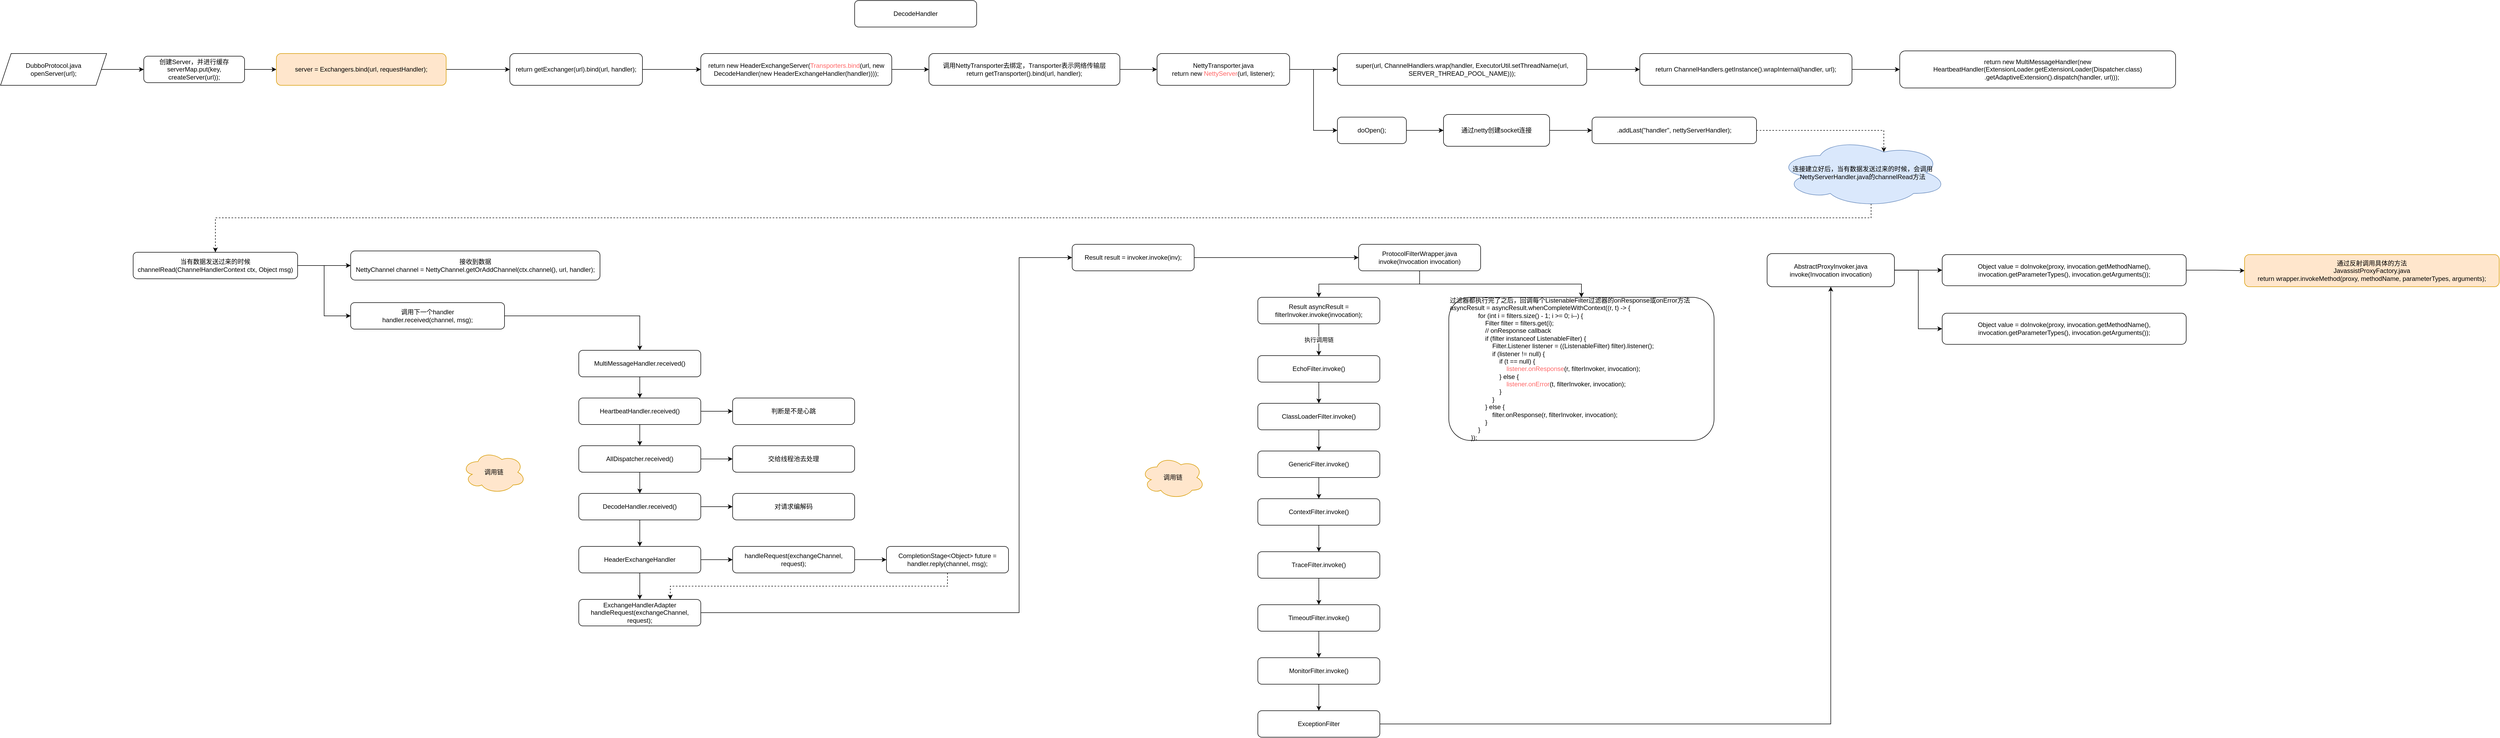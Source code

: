 <mxfile version="16.2.7" type="github">
  <diagram id="N_SzV05Sl-xpzJkPLOpi" name="第 1 页">
    <mxGraphModel dx="1422" dy="839" grid="1" gridSize="10" guides="1" tooltips="1" connect="1" arrows="1" fold="1" page="1" pageScale="1" pageWidth="827" pageHeight="1169" math="0" shadow="0">
      <root>
        <mxCell id="0" />
        <mxCell id="1" parent="0" />
        <mxCell id="OXep2yuAuGdIZl1_ptaH-7" style="edgeStyle=orthogonalEdgeStyle;rounded=0;orthogonalLoop=1;jettySize=auto;html=1;exitX=1;exitY=0.5;exitDx=0;exitDy=0;" edge="1" parent="1" source="OXep2yuAuGdIZl1_ptaH-4" target="OXep2yuAuGdIZl1_ptaH-6">
          <mxGeometry relative="1" as="geometry" />
        </mxCell>
        <mxCell id="OXep2yuAuGdIZl1_ptaH-4" value="DubboProtocol.java&lt;br&gt;openServer(url);" style="shape=parallelogram;perimeter=parallelogramPerimeter;whiteSpace=wrap;html=1;fixedSize=1;" vertex="1" parent="1">
          <mxGeometry x="200" y="210" width="200" height="60" as="geometry" />
        </mxCell>
        <mxCell id="OXep2yuAuGdIZl1_ptaH-9" style="edgeStyle=orthogonalEdgeStyle;rounded=0;orthogonalLoop=1;jettySize=auto;html=1;exitX=1;exitY=0.5;exitDx=0;exitDy=0;" edge="1" parent="1" source="OXep2yuAuGdIZl1_ptaH-6" target="OXep2yuAuGdIZl1_ptaH-8">
          <mxGeometry relative="1" as="geometry" />
        </mxCell>
        <mxCell id="OXep2yuAuGdIZl1_ptaH-6" value="创建Server，并进行缓存&lt;br&gt;serverMap.put(key, createServer(url));" style="rounded=1;whiteSpace=wrap;html=1;" vertex="1" parent="1">
          <mxGeometry x="470" y="215" width="190" height="50" as="geometry" />
        </mxCell>
        <mxCell id="OXep2yuAuGdIZl1_ptaH-12" style="edgeStyle=orthogonalEdgeStyle;rounded=0;orthogonalLoop=1;jettySize=auto;html=1;exitX=1;exitY=0.5;exitDx=0;exitDy=0;" edge="1" parent="1" source="OXep2yuAuGdIZl1_ptaH-8" target="OXep2yuAuGdIZl1_ptaH-11">
          <mxGeometry relative="1" as="geometry" />
        </mxCell>
        <mxCell id="OXep2yuAuGdIZl1_ptaH-8" value="server = Exchangers.bind(url, requestHandler);" style="rounded=1;whiteSpace=wrap;html=1;fillColor=#ffe6cc;strokeColor=#d79b00;" vertex="1" parent="1">
          <mxGeometry x="720" y="210" width="320" height="60" as="geometry" />
        </mxCell>
        <mxCell id="OXep2yuAuGdIZl1_ptaH-14" style="edgeStyle=orthogonalEdgeStyle;rounded=0;orthogonalLoop=1;jettySize=auto;html=1;exitX=1;exitY=0.5;exitDx=0;exitDy=0;" edge="1" parent="1" source="OXep2yuAuGdIZl1_ptaH-11" target="OXep2yuAuGdIZl1_ptaH-13">
          <mxGeometry relative="1" as="geometry" />
        </mxCell>
        <mxCell id="OXep2yuAuGdIZl1_ptaH-11" value="return getExchanger(url).bind(url, handler);" style="rounded=1;whiteSpace=wrap;html=1;" vertex="1" parent="1">
          <mxGeometry x="1160" y="210" width="250" height="60" as="geometry" />
        </mxCell>
        <mxCell id="OXep2yuAuGdIZl1_ptaH-24" style="edgeStyle=orthogonalEdgeStyle;rounded=0;orthogonalLoop=1;jettySize=auto;html=1;exitX=1;exitY=0.5;exitDx=0;exitDy=0;" edge="1" parent="1" source="OXep2yuAuGdIZl1_ptaH-13" target="OXep2yuAuGdIZl1_ptaH-23">
          <mxGeometry relative="1" as="geometry" />
        </mxCell>
        <mxCell id="OXep2yuAuGdIZl1_ptaH-13" value="return new HeaderExchangeServer(&lt;font color=&quot;#ff6666&quot;&gt;Transporters.bind&lt;/font&gt;(url, new DecodeHandler(new HeaderExchangeHandler(handler))));" style="rounded=1;whiteSpace=wrap;html=1;" vertex="1" parent="1">
          <mxGeometry x="1520" y="210" width="360" height="60" as="geometry" />
        </mxCell>
        <mxCell id="OXep2yuAuGdIZl1_ptaH-52" style="edgeStyle=orthogonalEdgeStyle;rounded=0;orthogonalLoop=1;jettySize=auto;html=1;exitX=0.5;exitY=1;exitDx=0;exitDy=0;entryX=0.5;entryY=0;entryDx=0;entryDy=0;" edge="1" parent="1" source="OXep2yuAuGdIZl1_ptaH-17" target="OXep2yuAuGdIZl1_ptaH-21">
          <mxGeometry relative="1" as="geometry" />
        </mxCell>
        <mxCell id="OXep2yuAuGdIZl1_ptaH-80" style="edgeStyle=orthogonalEdgeStyle;rounded=0;orthogonalLoop=1;jettySize=auto;html=1;exitX=1;exitY=0.5;exitDx=0;exitDy=0;fontColor=#000000;" edge="1" parent="1" source="OXep2yuAuGdIZl1_ptaH-17" target="OXep2yuAuGdIZl1_ptaH-79">
          <mxGeometry relative="1" as="geometry" />
        </mxCell>
        <mxCell id="OXep2yuAuGdIZl1_ptaH-17" value="DecodeHandler.received()" style="rounded=1;whiteSpace=wrap;html=1;" vertex="1" parent="1">
          <mxGeometry x="1290" y="1040" width="230" height="50" as="geometry" />
        </mxCell>
        <mxCell id="OXep2yuAuGdIZl1_ptaH-19" value="DecodeHandler" style="rounded=1;whiteSpace=wrap;html=1;" vertex="1" parent="1">
          <mxGeometry x="1810" y="110" width="230" height="50" as="geometry" />
        </mxCell>
        <mxCell id="OXep2yuAuGdIZl1_ptaH-72" style="edgeStyle=orthogonalEdgeStyle;rounded=0;orthogonalLoop=1;jettySize=auto;html=1;exitX=0.5;exitY=1;exitDx=0;exitDy=0;fontColor=#000000;" edge="1" parent="1" source="OXep2yuAuGdIZl1_ptaH-21" target="OXep2yuAuGdIZl1_ptaH-54">
          <mxGeometry relative="1" as="geometry" />
        </mxCell>
        <mxCell id="OXep2yuAuGdIZl1_ptaH-75" style="edgeStyle=orthogonalEdgeStyle;rounded=0;orthogonalLoop=1;jettySize=auto;html=1;exitX=1;exitY=0.5;exitDx=0;exitDy=0;fontColor=#000000;" edge="1" parent="1" source="OXep2yuAuGdIZl1_ptaH-21" target="OXep2yuAuGdIZl1_ptaH-73">
          <mxGeometry relative="1" as="geometry" />
        </mxCell>
        <mxCell id="OXep2yuAuGdIZl1_ptaH-21" value="HeaderExchangeHandler" style="rounded=1;whiteSpace=wrap;html=1;" vertex="1" parent="1">
          <mxGeometry x="1290" y="1140" width="230" height="50" as="geometry" />
        </mxCell>
        <mxCell id="OXep2yuAuGdIZl1_ptaH-26" style="edgeStyle=orthogonalEdgeStyle;rounded=0;orthogonalLoop=1;jettySize=auto;html=1;exitX=1;exitY=0.5;exitDx=0;exitDy=0;" edge="1" parent="1" source="OXep2yuAuGdIZl1_ptaH-23" target="OXep2yuAuGdIZl1_ptaH-25">
          <mxGeometry relative="1" as="geometry" />
        </mxCell>
        <mxCell id="OXep2yuAuGdIZl1_ptaH-23" value="调用NettyTransporter去绑定，Transporter表示网络传输层&lt;br&gt;return getTransporter().bind(url, handler);" style="rounded=1;whiteSpace=wrap;html=1;" vertex="1" parent="1">
          <mxGeometry x="1950" y="210" width="360" height="60" as="geometry" />
        </mxCell>
        <mxCell id="OXep2yuAuGdIZl1_ptaH-28" style="edgeStyle=orthogonalEdgeStyle;rounded=0;orthogonalLoop=1;jettySize=auto;html=1;exitX=1;exitY=0.5;exitDx=0;exitDy=0;" edge="1" parent="1" source="OXep2yuAuGdIZl1_ptaH-25" target="OXep2yuAuGdIZl1_ptaH-27">
          <mxGeometry relative="1" as="geometry" />
        </mxCell>
        <mxCell id="OXep2yuAuGdIZl1_ptaH-58" style="edgeStyle=orthogonalEdgeStyle;rounded=0;orthogonalLoop=1;jettySize=auto;html=1;exitX=1;exitY=0.5;exitDx=0;exitDy=0;entryX=0;entryY=0.5;entryDx=0;entryDy=0;fontColor=#FF6666;" edge="1" parent="1" source="OXep2yuAuGdIZl1_ptaH-25" target="OXep2yuAuGdIZl1_ptaH-57">
          <mxGeometry relative="1" as="geometry" />
        </mxCell>
        <mxCell id="OXep2yuAuGdIZl1_ptaH-25" value="NettyTransporter.java&lt;br&gt;return new &lt;font color=&quot;#ff6666&quot;&gt;NettyServer&lt;/font&gt;(url, listener);" style="rounded=1;whiteSpace=wrap;html=1;" vertex="1" parent="1">
          <mxGeometry x="2380" y="210" width="250" height="60" as="geometry" />
        </mxCell>
        <mxCell id="OXep2yuAuGdIZl1_ptaH-30" style="edgeStyle=orthogonalEdgeStyle;rounded=0;orthogonalLoop=1;jettySize=auto;html=1;exitX=1;exitY=0.5;exitDx=0;exitDy=0;" edge="1" parent="1" source="OXep2yuAuGdIZl1_ptaH-27" target="OXep2yuAuGdIZl1_ptaH-29">
          <mxGeometry relative="1" as="geometry" />
        </mxCell>
        <mxCell id="OXep2yuAuGdIZl1_ptaH-27" value="super(url, ChannelHandlers.wrap(handler, ExecutorUtil.setThreadName(url, SERVER_THREAD_POOL_NAME)));" style="rounded=1;whiteSpace=wrap;html=1;" vertex="1" parent="1">
          <mxGeometry x="2720" y="210" width="470" height="60" as="geometry" />
        </mxCell>
        <mxCell id="OXep2yuAuGdIZl1_ptaH-32" style="edgeStyle=orthogonalEdgeStyle;rounded=0;orthogonalLoop=1;jettySize=auto;html=1;exitX=1;exitY=0.5;exitDx=0;exitDy=0;" edge="1" parent="1" source="OXep2yuAuGdIZl1_ptaH-29" target="OXep2yuAuGdIZl1_ptaH-31">
          <mxGeometry relative="1" as="geometry" />
        </mxCell>
        <mxCell id="OXep2yuAuGdIZl1_ptaH-29" value="return ChannelHandlers.getInstance().wrapInternal(handler, url);" style="rounded=1;whiteSpace=wrap;html=1;" vertex="1" parent="1">
          <mxGeometry x="3290" y="210" width="400" height="60" as="geometry" />
        </mxCell>
        <mxCell id="OXep2yuAuGdIZl1_ptaH-31" value="&lt;div&gt;return new MultiMessageHandler(new HeartbeatHandler(ExtensionLoader.getExtensionLoader(Dispatcher.class)&lt;/div&gt;&lt;div&gt;&amp;nbsp; &amp;nbsp; &amp;nbsp; &amp;nbsp; &amp;nbsp; &amp;nbsp; &amp;nbsp; &amp;nbsp; .getAdaptiveExtension().dispatch(handler, url)));&lt;/div&gt;" style="rounded=1;whiteSpace=wrap;html=1;" vertex="1" parent="1">
          <mxGeometry x="3780" y="205" width="520" height="70" as="geometry" />
        </mxCell>
        <mxCell id="OXep2yuAuGdIZl1_ptaH-48" style="edgeStyle=orthogonalEdgeStyle;rounded=0;orthogonalLoop=1;jettySize=auto;html=1;exitX=0.5;exitY=1;exitDx=0;exitDy=0;" edge="1" parent="1" source="OXep2yuAuGdIZl1_ptaH-33" target="OXep2yuAuGdIZl1_ptaH-35">
          <mxGeometry relative="1" as="geometry" />
        </mxCell>
        <mxCell id="OXep2yuAuGdIZl1_ptaH-33" value="MultiMessageHandler.received()" style="rounded=1;whiteSpace=wrap;html=1;" vertex="1" parent="1">
          <mxGeometry x="1290" y="770" width="230" height="50" as="geometry" />
        </mxCell>
        <mxCell id="OXep2yuAuGdIZl1_ptaH-49" style="edgeStyle=orthogonalEdgeStyle;rounded=0;orthogonalLoop=1;jettySize=auto;html=1;exitX=0.5;exitY=1;exitDx=0;exitDy=0;" edge="1" parent="1" source="OXep2yuAuGdIZl1_ptaH-35" target="OXep2yuAuGdIZl1_ptaH-42">
          <mxGeometry relative="1" as="geometry" />
        </mxCell>
        <mxCell id="OXep2yuAuGdIZl1_ptaH-84" style="edgeStyle=orthogonalEdgeStyle;rounded=0;orthogonalLoop=1;jettySize=auto;html=1;exitX=1;exitY=0.5;exitDx=0;exitDy=0;fontColor=#000000;" edge="1" parent="1" source="OXep2yuAuGdIZl1_ptaH-35" target="OXep2yuAuGdIZl1_ptaH-83">
          <mxGeometry relative="1" as="geometry" />
        </mxCell>
        <mxCell id="OXep2yuAuGdIZl1_ptaH-35" value="HeartbeatHandler.received()" style="rounded=1;whiteSpace=wrap;html=1;" vertex="1" parent="1">
          <mxGeometry x="1290" y="860" width="230" height="50" as="geometry" />
        </mxCell>
        <mxCell id="OXep2yuAuGdIZl1_ptaH-50" style="edgeStyle=orthogonalEdgeStyle;rounded=0;orthogonalLoop=1;jettySize=auto;html=1;exitX=0.5;exitY=1;exitDx=0;exitDy=0;" edge="1" parent="1" source="OXep2yuAuGdIZl1_ptaH-42" target="OXep2yuAuGdIZl1_ptaH-17">
          <mxGeometry relative="1" as="geometry" />
        </mxCell>
        <mxCell id="OXep2yuAuGdIZl1_ptaH-82" style="edgeStyle=orthogonalEdgeStyle;rounded=0;orthogonalLoop=1;jettySize=auto;html=1;exitX=1;exitY=0.5;exitDx=0;exitDy=0;fontColor=#000000;" edge="1" parent="1" source="OXep2yuAuGdIZl1_ptaH-42" target="OXep2yuAuGdIZl1_ptaH-81">
          <mxGeometry relative="1" as="geometry" />
        </mxCell>
        <mxCell id="OXep2yuAuGdIZl1_ptaH-42" value="AllDispatcher.received()" style="rounded=1;whiteSpace=wrap;html=1;" vertex="1" parent="1">
          <mxGeometry x="1290" y="950" width="230" height="50" as="geometry" />
        </mxCell>
        <mxCell id="OXep2yuAuGdIZl1_ptaH-86" style="edgeStyle=orthogonalEdgeStyle;rounded=0;orthogonalLoop=1;jettySize=auto;html=1;exitX=1;exitY=0.5;exitDx=0;exitDy=0;fontColor=#000000;entryX=0;entryY=0.5;entryDx=0;entryDy=0;" edge="1" parent="1" source="OXep2yuAuGdIZl1_ptaH-54" target="OXep2yuAuGdIZl1_ptaH-85">
          <mxGeometry relative="1" as="geometry">
            <Array as="points">
              <mxPoint x="2120" y="1265" />
              <mxPoint x="2120" y="595" />
            </Array>
          </mxGeometry>
        </mxCell>
        <mxCell id="OXep2yuAuGdIZl1_ptaH-54" value="ExchangeHandlerAdapter&lt;br&gt;handleRequest(exchangeChannel, request);" style="rounded=1;whiteSpace=wrap;html=1;" vertex="1" parent="1">
          <mxGeometry x="1290" y="1240" width="230" height="50" as="geometry" />
        </mxCell>
        <mxCell id="OXep2yuAuGdIZl1_ptaH-56" value="调用链" style="ellipse;shape=cloud;whiteSpace=wrap;html=1;fillColor=#ffe6cc;strokeColor=#d79b00;" vertex="1" parent="1">
          <mxGeometry x="1070" y="960" width="120" height="80" as="geometry" />
        </mxCell>
        <mxCell id="OXep2yuAuGdIZl1_ptaH-60" style="edgeStyle=orthogonalEdgeStyle;rounded=0;orthogonalLoop=1;jettySize=auto;html=1;exitX=1;exitY=0.5;exitDx=0;exitDy=0;fontColor=#FF6666;" edge="1" parent="1" source="OXep2yuAuGdIZl1_ptaH-57" target="OXep2yuAuGdIZl1_ptaH-59">
          <mxGeometry relative="1" as="geometry" />
        </mxCell>
        <mxCell id="OXep2yuAuGdIZl1_ptaH-57" value="doOpen();" style="rounded=1;whiteSpace=wrap;html=1;" vertex="1" parent="1">
          <mxGeometry x="2720" y="330" width="130" height="50" as="geometry" />
        </mxCell>
        <mxCell id="OXep2yuAuGdIZl1_ptaH-62" style="edgeStyle=orthogonalEdgeStyle;rounded=0;orthogonalLoop=1;jettySize=auto;html=1;exitX=1;exitY=0.5;exitDx=0;exitDy=0;fontColor=#FF6666;" edge="1" parent="1" source="OXep2yuAuGdIZl1_ptaH-59" target="OXep2yuAuGdIZl1_ptaH-61">
          <mxGeometry relative="1" as="geometry" />
        </mxCell>
        <mxCell id="OXep2yuAuGdIZl1_ptaH-59" value="通过netty创建socket连接" style="rounded=1;whiteSpace=wrap;html=1;" vertex="1" parent="1">
          <mxGeometry x="2920" y="325" width="200" height="60" as="geometry" />
        </mxCell>
        <mxCell id="OXep2yuAuGdIZl1_ptaH-64" style="edgeStyle=orthogonalEdgeStyle;rounded=0;orthogonalLoop=1;jettySize=auto;html=1;exitX=1;exitY=0.5;exitDx=0;exitDy=0;fontColor=#FF6666;dashed=1;entryX=0.625;entryY=0.2;entryDx=0;entryDy=0;entryPerimeter=0;" edge="1" parent="1" source="OXep2yuAuGdIZl1_ptaH-61" target="OXep2yuAuGdIZl1_ptaH-65">
          <mxGeometry relative="1" as="geometry">
            <mxPoint x="3570" y="340" as="targetPoint" />
            <Array as="points">
              <mxPoint x="3750" y="355" />
            </Array>
          </mxGeometry>
        </mxCell>
        <mxCell id="OXep2yuAuGdIZl1_ptaH-61" value=".addLast(&quot;handler&quot;, nettyServerHandler);" style="rounded=1;whiteSpace=wrap;html=1;" vertex="1" parent="1">
          <mxGeometry x="3200" y="330" width="310" height="50" as="geometry" />
        </mxCell>
        <mxCell id="OXep2yuAuGdIZl1_ptaH-68" style="edgeStyle=orthogonalEdgeStyle;rounded=0;orthogonalLoop=1;jettySize=auto;html=1;exitX=1;exitY=0.5;exitDx=0;exitDy=0;fontColor=#000000;" edge="1" parent="1" source="OXep2yuAuGdIZl1_ptaH-63" target="OXep2yuAuGdIZl1_ptaH-67">
          <mxGeometry relative="1" as="geometry" />
        </mxCell>
        <mxCell id="OXep2yuAuGdIZl1_ptaH-70" style="edgeStyle=orthogonalEdgeStyle;rounded=0;orthogonalLoop=1;jettySize=auto;html=1;exitX=1;exitY=0.5;exitDx=0;exitDy=0;entryX=0;entryY=0.5;entryDx=0;entryDy=0;fontColor=#000000;" edge="1" parent="1" source="OXep2yuAuGdIZl1_ptaH-63" target="OXep2yuAuGdIZl1_ptaH-69">
          <mxGeometry relative="1" as="geometry" />
        </mxCell>
        <mxCell id="OXep2yuAuGdIZl1_ptaH-63" value="当有数据发送过来的时候&lt;br&gt;channelRead(ChannelHandlerContext ctx, Object msg)" style="rounded=1;whiteSpace=wrap;html=1;" vertex="1" parent="1">
          <mxGeometry x="450" y="585" width="310" height="50" as="geometry" />
        </mxCell>
        <mxCell id="OXep2yuAuGdIZl1_ptaH-66" style="edgeStyle=orthogonalEdgeStyle;rounded=0;orthogonalLoop=1;jettySize=auto;html=1;exitX=0.55;exitY=0.95;exitDx=0;exitDy=0;exitPerimeter=0;entryX=0.5;entryY=0;entryDx=0;entryDy=0;dashed=1;fontColor=#000000;" edge="1" parent="1" source="OXep2yuAuGdIZl1_ptaH-65" target="OXep2yuAuGdIZl1_ptaH-63">
          <mxGeometry relative="1" as="geometry">
            <Array as="points">
              <mxPoint x="3726" y="520" />
              <mxPoint x="605" y="520" />
            </Array>
          </mxGeometry>
        </mxCell>
        <mxCell id="OXep2yuAuGdIZl1_ptaH-65" value="连接建立好后，当有数据发送过来的时候，会调用NettyServerHandler.java的channelRead方法" style="ellipse;shape=cloud;whiteSpace=wrap;html=1;fillColor=#dae8fc;strokeColor=#6c8ebf;" vertex="1" parent="1">
          <mxGeometry x="3550" y="370" width="320" height="130" as="geometry" />
        </mxCell>
        <mxCell id="OXep2yuAuGdIZl1_ptaH-67" value="接收到数据&lt;br&gt;NettyChannel channel = NettyChannel.getOrAddChannel(ctx.channel(), url, handler);" style="rounded=1;whiteSpace=wrap;html=1;" vertex="1" parent="1">
          <mxGeometry x="860" y="582.5" width="470" height="55" as="geometry" />
        </mxCell>
        <mxCell id="OXep2yuAuGdIZl1_ptaH-71" style="edgeStyle=orthogonalEdgeStyle;rounded=0;orthogonalLoop=1;jettySize=auto;html=1;exitX=1;exitY=0.5;exitDx=0;exitDy=0;fontColor=#000000;" edge="1" parent="1" source="OXep2yuAuGdIZl1_ptaH-69" target="OXep2yuAuGdIZl1_ptaH-33">
          <mxGeometry relative="1" as="geometry" />
        </mxCell>
        <mxCell id="OXep2yuAuGdIZl1_ptaH-69" value="调用下一个handler&lt;br&gt;handler.received(channel, msg);" style="rounded=1;whiteSpace=wrap;html=1;" vertex="1" parent="1">
          <mxGeometry x="860" y="680" width="290" height="50" as="geometry" />
        </mxCell>
        <mxCell id="OXep2yuAuGdIZl1_ptaH-77" style="edgeStyle=orthogonalEdgeStyle;rounded=0;orthogonalLoop=1;jettySize=auto;html=1;exitX=1;exitY=0.5;exitDx=0;exitDy=0;fontColor=#000000;" edge="1" parent="1" source="OXep2yuAuGdIZl1_ptaH-73" target="OXep2yuAuGdIZl1_ptaH-74">
          <mxGeometry relative="1" as="geometry" />
        </mxCell>
        <mxCell id="OXep2yuAuGdIZl1_ptaH-73" value="handleRequest(exchangeChannel, request);" style="rounded=1;whiteSpace=wrap;html=1;" vertex="1" parent="1">
          <mxGeometry x="1580" y="1140" width="230" height="50" as="geometry" />
        </mxCell>
        <mxCell id="OXep2yuAuGdIZl1_ptaH-78" style="edgeStyle=orthogonalEdgeStyle;rounded=0;orthogonalLoop=1;jettySize=auto;html=1;exitX=0.5;exitY=1;exitDx=0;exitDy=0;entryX=0.75;entryY=0;entryDx=0;entryDy=0;fontColor=#000000;dashed=1;" edge="1" parent="1" source="OXep2yuAuGdIZl1_ptaH-74" target="OXep2yuAuGdIZl1_ptaH-54">
          <mxGeometry relative="1" as="geometry" />
        </mxCell>
        <mxCell id="OXep2yuAuGdIZl1_ptaH-74" value="CompletionStage&amp;lt;Object&amp;gt; future = handler.reply(channel, msg);" style="rounded=1;whiteSpace=wrap;html=1;" vertex="1" parent="1">
          <mxGeometry x="1870" y="1140" width="230" height="50" as="geometry" />
        </mxCell>
        <mxCell id="OXep2yuAuGdIZl1_ptaH-79" value="对请求编解码" style="rounded=1;whiteSpace=wrap;html=1;" vertex="1" parent="1">
          <mxGeometry x="1580" y="1040" width="230" height="50" as="geometry" />
        </mxCell>
        <mxCell id="OXep2yuAuGdIZl1_ptaH-81" value="交给线程池去处理" style="rounded=1;whiteSpace=wrap;html=1;" vertex="1" parent="1">
          <mxGeometry x="1580" y="950" width="230" height="50" as="geometry" />
        </mxCell>
        <mxCell id="OXep2yuAuGdIZl1_ptaH-83" value="判断是不是心跳" style="rounded=1;whiteSpace=wrap;html=1;" vertex="1" parent="1">
          <mxGeometry x="1580" y="860" width="230" height="50" as="geometry" />
        </mxCell>
        <mxCell id="OXep2yuAuGdIZl1_ptaH-120" style="edgeStyle=orthogonalEdgeStyle;rounded=0;orthogonalLoop=1;jettySize=auto;html=1;exitX=1;exitY=0.5;exitDx=0;exitDy=0;fontColor=#000000;" edge="1" parent="1" source="OXep2yuAuGdIZl1_ptaH-85" target="OXep2yuAuGdIZl1_ptaH-119">
          <mxGeometry relative="1" as="geometry" />
        </mxCell>
        <mxCell id="OXep2yuAuGdIZl1_ptaH-85" value="Result result = invoker.invoke(inv);" style="rounded=1;whiteSpace=wrap;html=1;" vertex="1" parent="1">
          <mxGeometry x="2220" y="570" width="230" height="50" as="geometry" />
        </mxCell>
        <mxCell id="OXep2yuAuGdIZl1_ptaH-99" style="edgeStyle=orthogonalEdgeStyle;rounded=0;orthogonalLoop=1;jettySize=auto;html=1;exitX=0.5;exitY=1;exitDx=0;exitDy=0;entryX=0.5;entryY=0;entryDx=0;entryDy=0;" edge="1" parent="1" source="OXep2yuAuGdIZl1_ptaH-100" target="OXep2yuAuGdIZl1_ptaH-102">
          <mxGeometry relative="1" as="geometry" />
        </mxCell>
        <mxCell id="OXep2yuAuGdIZl1_ptaH-100" value="ContextFilter.invoke()" style="rounded=1;whiteSpace=wrap;html=1;" vertex="1" parent="1">
          <mxGeometry x="2570" y="1050" width="230" height="50" as="geometry" />
        </mxCell>
        <mxCell id="OXep2yuAuGdIZl1_ptaH-101" style="edgeStyle=orthogonalEdgeStyle;rounded=0;orthogonalLoop=1;jettySize=auto;html=1;exitX=0.5;exitY=1;exitDx=0;exitDy=0;fontColor=#000000;" edge="1" parent="1" source="OXep2yuAuGdIZl1_ptaH-102" target="OXep2yuAuGdIZl1_ptaH-109">
          <mxGeometry relative="1" as="geometry" />
        </mxCell>
        <mxCell id="OXep2yuAuGdIZl1_ptaH-102" value="TraceFilter.invoke()" style="rounded=1;whiteSpace=wrap;html=1;" vertex="1" parent="1">
          <mxGeometry x="2570" y="1150" width="230" height="50" as="geometry" />
        </mxCell>
        <mxCell id="OXep2yuAuGdIZl1_ptaH-103" style="edgeStyle=orthogonalEdgeStyle;rounded=0;orthogonalLoop=1;jettySize=auto;html=1;exitX=0.5;exitY=1;exitDx=0;exitDy=0;" edge="1" parent="1" source="OXep2yuAuGdIZl1_ptaH-104" target="OXep2yuAuGdIZl1_ptaH-106">
          <mxGeometry relative="1" as="geometry" />
        </mxCell>
        <mxCell id="OXep2yuAuGdIZl1_ptaH-104" value="EchoFilter.invoke()" style="rounded=1;whiteSpace=wrap;html=1;" vertex="1" parent="1">
          <mxGeometry x="2570" y="780" width="230" height="50" as="geometry" />
        </mxCell>
        <mxCell id="OXep2yuAuGdIZl1_ptaH-105" style="edgeStyle=orthogonalEdgeStyle;rounded=0;orthogonalLoop=1;jettySize=auto;html=1;exitX=0.5;exitY=1;exitDx=0;exitDy=0;" edge="1" parent="1" source="OXep2yuAuGdIZl1_ptaH-106" target="OXep2yuAuGdIZl1_ptaH-108">
          <mxGeometry relative="1" as="geometry" />
        </mxCell>
        <mxCell id="OXep2yuAuGdIZl1_ptaH-106" value="ClassLoaderFilter.invoke()" style="rounded=1;whiteSpace=wrap;html=1;" vertex="1" parent="1">
          <mxGeometry x="2570" y="870" width="230" height="50" as="geometry" />
        </mxCell>
        <mxCell id="OXep2yuAuGdIZl1_ptaH-107" style="edgeStyle=orthogonalEdgeStyle;rounded=0;orthogonalLoop=1;jettySize=auto;html=1;exitX=0.5;exitY=1;exitDx=0;exitDy=0;" edge="1" parent="1" source="OXep2yuAuGdIZl1_ptaH-108" target="OXep2yuAuGdIZl1_ptaH-100">
          <mxGeometry relative="1" as="geometry" />
        </mxCell>
        <mxCell id="OXep2yuAuGdIZl1_ptaH-108" value="GenericFilter.invoke()" style="rounded=1;whiteSpace=wrap;html=1;" vertex="1" parent="1">
          <mxGeometry x="2570" y="960" width="230" height="50" as="geometry" />
        </mxCell>
        <mxCell id="OXep2yuAuGdIZl1_ptaH-115" style="edgeStyle=orthogonalEdgeStyle;rounded=0;orthogonalLoop=1;jettySize=auto;html=1;exitX=0.5;exitY=1;exitDx=0;exitDy=0;fontColor=#000000;" edge="1" parent="1" source="OXep2yuAuGdIZl1_ptaH-109" target="OXep2yuAuGdIZl1_ptaH-113">
          <mxGeometry relative="1" as="geometry" />
        </mxCell>
        <mxCell id="OXep2yuAuGdIZl1_ptaH-109" value="TimeoutFilter.invoke()" style="rounded=1;whiteSpace=wrap;html=1;" vertex="1" parent="1">
          <mxGeometry x="2570" y="1250" width="230" height="50" as="geometry" />
        </mxCell>
        <mxCell id="OXep2yuAuGdIZl1_ptaH-110" value="调用链" style="ellipse;shape=cloud;whiteSpace=wrap;html=1;fillColor=#ffe6cc;strokeColor=#d79b00;" vertex="1" parent="1">
          <mxGeometry x="2350" y="970" width="120" height="80" as="geometry" />
        </mxCell>
        <mxCell id="OXep2yuAuGdIZl1_ptaH-117" style="edgeStyle=orthogonalEdgeStyle;rounded=0;orthogonalLoop=1;jettySize=auto;html=1;exitX=0.5;exitY=1;exitDx=0;exitDy=0;fontColor=#000000;" edge="1" parent="1" source="OXep2yuAuGdIZl1_ptaH-113" target="OXep2yuAuGdIZl1_ptaH-114">
          <mxGeometry relative="1" as="geometry" />
        </mxCell>
        <mxCell id="OXep2yuAuGdIZl1_ptaH-113" value="MonitorFilter.invoke()" style="rounded=1;whiteSpace=wrap;html=1;" vertex="1" parent="1">
          <mxGeometry x="2570" y="1350" width="230" height="50" as="geometry" />
        </mxCell>
        <mxCell id="OXep2yuAuGdIZl1_ptaH-126" style="edgeStyle=orthogonalEdgeStyle;rounded=0;orthogonalLoop=1;jettySize=auto;html=1;exitX=1;exitY=0.5;exitDx=0;exitDy=0;fontColor=#FF6666;entryX=0.5;entryY=1;entryDx=0;entryDy=0;" edge="1" parent="1" source="OXep2yuAuGdIZl1_ptaH-114" target="OXep2yuAuGdIZl1_ptaH-127">
          <mxGeometry relative="1" as="geometry">
            <mxPoint x="3620" y="670" as="targetPoint" />
          </mxGeometry>
        </mxCell>
        <mxCell id="OXep2yuAuGdIZl1_ptaH-114" value="ExceptionFilter" style="rounded=1;whiteSpace=wrap;html=1;" vertex="1" parent="1">
          <mxGeometry x="2570" y="1450" width="230" height="50" as="geometry" />
        </mxCell>
        <mxCell id="OXep2yuAuGdIZl1_ptaH-123" style="edgeStyle=orthogonalEdgeStyle;rounded=0;orthogonalLoop=1;jettySize=auto;html=1;exitX=0.5;exitY=1;exitDx=0;exitDy=0;fontColor=#000000;" edge="1" parent="1" source="OXep2yuAuGdIZl1_ptaH-119" target="OXep2yuAuGdIZl1_ptaH-121">
          <mxGeometry relative="1" as="geometry" />
        </mxCell>
        <mxCell id="OXep2yuAuGdIZl1_ptaH-124" style="edgeStyle=orthogonalEdgeStyle;rounded=0;orthogonalLoop=1;jettySize=auto;html=1;exitX=0.5;exitY=1;exitDx=0;exitDy=0;fontColor=#000000;" edge="1" parent="1" source="OXep2yuAuGdIZl1_ptaH-119" target="OXep2yuAuGdIZl1_ptaH-122">
          <mxGeometry relative="1" as="geometry" />
        </mxCell>
        <mxCell id="OXep2yuAuGdIZl1_ptaH-119" value="ProtocolFilterWrapper.java&lt;br&gt;invoke(Invocation invocation)" style="rounded=1;whiteSpace=wrap;html=1;" vertex="1" parent="1">
          <mxGeometry x="2760" y="570" width="230" height="50" as="geometry" />
        </mxCell>
        <mxCell id="OXep2yuAuGdIZl1_ptaH-125" value="执行调用链" style="edgeStyle=orthogonalEdgeStyle;rounded=0;orthogonalLoop=1;jettySize=auto;html=1;exitX=0.5;exitY=1;exitDx=0;exitDy=0;fontColor=#000000;" edge="1" parent="1" source="OXep2yuAuGdIZl1_ptaH-121" target="OXep2yuAuGdIZl1_ptaH-104">
          <mxGeometry relative="1" as="geometry" />
        </mxCell>
        <mxCell id="OXep2yuAuGdIZl1_ptaH-121" value="Result asyncResult = filterInvoker.invoke(invocation);" style="rounded=1;whiteSpace=wrap;html=1;" vertex="1" parent="1">
          <mxGeometry x="2570" y="670" width="230" height="50" as="geometry" />
        </mxCell>
        <mxCell id="OXep2yuAuGdIZl1_ptaH-122" value="过滤器都执行完了之后，回调每个ListenableFilter过滤器的onResponse或onError方法&lt;br&gt;&lt;div&gt;asyncResult = asyncResult.whenCompleteWithContext((r, t) -&amp;gt; {&lt;/div&gt;&lt;div&gt;&amp;nbsp; &amp;nbsp; &amp;nbsp; &amp;nbsp; &amp;nbsp; &amp;nbsp; &amp;nbsp; &amp;nbsp; for (int i = filters.size() - 1; i &amp;gt;= 0; i--) {&lt;/div&gt;&lt;div&gt;&amp;nbsp; &amp;nbsp; &amp;nbsp; &amp;nbsp; &amp;nbsp; &amp;nbsp; &amp;nbsp; &amp;nbsp; &amp;nbsp; &amp;nbsp; Filter filter = filters.get(i);&lt;/div&gt;&lt;div&gt;&amp;nbsp; &amp;nbsp; &amp;nbsp; &amp;nbsp; &amp;nbsp; &amp;nbsp; &amp;nbsp; &amp;nbsp; &amp;nbsp; &amp;nbsp; // onResponse callback&lt;/div&gt;&lt;div&gt;&amp;nbsp; &amp;nbsp; &amp;nbsp; &amp;nbsp; &amp;nbsp; &amp;nbsp; &amp;nbsp; &amp;nbsp; &amp;nbsp; &amp;nbsp; if (filter instanceof ListenableFilter) {&lt;/div&gt;&lt;div&gt;&amp;nbsp; &amp;nbsp; &amp;nbsp; &amp;nbsp; &amp;nbsp; &amp;nbsp; &amp;nbsp; &amp;nbsp; &amp;nbsp; &amp;nbsp; &amp;nbsp; &amp;nbsp; Filter.Listener listener = ((ListenableFilter) filter).listener();&lt;/div&gt;&lt;div&gt;&amp;nbsp; &amp;nbsp; &amp;nbsp; &amp;nbsp; &amp;nbsp; &amp;nbsp; &amp;nbsp; &amp;nbsp; &amp;nbsp; &amp;nbsp; &amp;nbsp; &amp;nbsp; if (listener != null) {&lt;/div&gt;&lt;div&gt;&amp;nbsp; &amp;nbsp; &amp;nbsp; &amp;nbsp; &amp;nbsp; &amp;nbsp; &amp;nbsp; &amp;nbsp; &amp;nbsp; &amp;nbsp; &amp;nbsp; &amp;nbsp; &amp;nbsp; &amp;nbsp; if (t == null) {&lt;/div&gt;&lt;div&gt;&amp;nbsp; &amp;nbsp; &amp;nbsp; &amp;nbsp; &amp;nbsp; &amp;nbsp; &amp;nbsp; &amp;nbsp; &amp;nbsp; &amp;nbsp; &amp;nbsp; &amp;nbsp; &amp;nbsp; &amp;nbsp; &amp;nbsp; &amp;nbsp; &lt;font color=&quot;#ff6666&quot;&gt;listener.onResponse&lt;/font&gt;(r, filterInvoker, invocation);&lt;/div&gt;&lt;div&gt;&amp;nbsp; &amp;nbsp; &amp;nbsp; &amp;nbsp; &amp;nbsp; &amp;nbsp; &amp;nbsp; &amp;nbsp; &amp;nbsp; &amp;nbsp; &amp;nbsp; &amp;nbsp; &amp;nbsp; &amp;nbsp; } else {&lt;/div&gt;&lt;div&gt;&amp;nbsp; &amp;nbsp; &amp;nbsp; &amp;nbsp; &amp;nbsp; &amp;nbsp; &amp;nbsp; &amp;nbsp; &amp;nbsp; &amp;nbsp; &amp;nbsp; &amp;nbsp; &amp;nbsp; &amp;nbsp; &amp;nbsp; &amp;nbsp; &lt;font color=&quot;#ff6666&quot;&gt;listener.onError&lt;/font&gt;(t, filterInvoker, invocation);&lt;/div&gt;&lt;div&gt;&amp;nbsp; &amp;nbsp; &amp;nbsp; &amp;nbsp; &amp;nbsp; &amp;nbsp; &amp;nbsp; &amp;nbsp; &amp;nbsp; &amp;nbsp; &amp;nbsp; &amp;nbsp; &amp;nbsp; &amp;nbsp; }&lt;/div&gt;&lt;div&gt;&amp;nbsp; &amp;nbsp; &amp;nbsp; &amp;nbsp; &amp;nbsp; &amp;nbsp; &amp;nbsp; &amp;nbsp; &amp;nbsp; &amp;nbsp; &amp;nbsp; &amp;nbsp; }&lt;/div&gt;&lt;div&gt;&amp;nbsp; &amp;nbsp; &amp;nbsp; &amp;nbsp; &amp;nbsp; &amp;nbsp; &amp;nbsp; &amp;nbsp; &amp;nbsp; &amp;nbsp; } else {&lt;/div&gt;&lt;div&gt;&amp;nbsp; &amp;nbsp; &amp;nbsp; &amp;nbsp; &amp;nbsp; &amp;nbsp; &amp;nbsp; &amp;nbsp; &amp;nbsp; &amp;nbsp; &amp;nbsp; &amp;nbsp; filter.onResponse(r, filterInvoker, invocation);&lt;/div&gt;&lt;div&gt;&amp;nbsp; &amp;nbsp; &amp;nbsp; &amp;nbsp; &amp;nbsp; &amp;nbsp; &amp;nbsp; &amp;nbsp; &amp;nbsp; &amp;nbsp; }&lt;/div&gt;&lt;div&gt;&amp;nbsp; &amp;nbsp; &amp;nbsp; &amp;nbsp; &amp;nbsp; &amp;nbsp; &amp;nbsp; &amp;nbsp; }&lt;/div&gt;&lt;div&gt;&amp;nbsp; &amp;nbsp; &amp;nbsp; &amp;nbsp; &amp;nbsp; &amp;nbsp; });&lt;/div&gt;" style="rounded=1;whiteSpace=wrap;html=1;align=left;" vertex="1" parent="1">
          <mxGeometry x="2930" y="670" width="500" height="270" as="geometry" />
        </mxCell>
        <mxCell id="OXep2yuAuGdIZl1_ptaH-129" style="edgeStyle=orthogonalEdgeStyle;rounded=0;orthogonalLoop=1;jettySize=auto;html=1;exitX=1;exitY=0.5;exitDx=0;exitDy=0;fontColor=#FF6666;" edge="1" parent="1" source="OXep2yuAuGdIZl1_ptaH-127" target="OXep2yuAuGdIZl1_ptaH-128">
          <mxGeometry relative="1" as="geometry" />
        </mxCell>
        <mxCell id="OXep2yuAuGdIZl1_ptaH-133" style="edgeStyle=orthogonalEdgeStyle;rounded=0;orthogonalLoop=1;jettySize=auto;html=1;exitX=1;exitY=0.5;exitDx=0;exitDy=0;entryX=0;entryY=0.5;entryDx=0;entryDy=0;fontColor=#FF6666;" edge="1" parent="1" source="OXep2yuAuGdIZl1_ptaH-127" target="OXep2yuAuGdIZl1_ptaH-132">
          <mxGeometry relative="1" as="geometry" />
        </mxCell>
        <mxCell id="OXep2yuAuGdIZl1_ptaH-127" value="AbstractProxyInvoker.java&lt;br&gt;invoke(Invocation invocation)" style="rounded=1;whiteSpace=wrap;html=1;" vertex="1" parent="1">
          <mxGeometry x="3530" y="587.5" width="240" height="62.5" as="geometry" />
        </mxCell>
        <mxCell id="OXep2yuAuGdIZl1_ptaH-131" style="edgeStyle=orthogonalEdgeStyle;rounded=0;orthogonalLoop=1;jettySize=auto;html=1;exitX=1;exitY=0.5;exitDx=0;exitDy=0;fontColor=#FF6666;" edge="1" parent="1" source="OXep2yuAuGdIZl1_ptaH-128" target="OXep2yuAuGdIZl1_ptaH-130">
          <mxGeometry relative="1" as="geometry" />
        </mxCell>
        <mxCell id="OXep2yuAuGdIZl1_ptaH-128" value="Object value = doInvoke(proxy, invocation.getMethodName(), invocation.getParameterTypes(), invocation.getArguments());" style="rounded=1;whiteSpace=wrap;html=1;" vertex="1" parent="1">
          <mxGeometry x="3860" y="589.38" width="460" height="58.75" as="geometry" />
        </mxCell>
        <mxCell id="OXep2yuAuGdIZl1_ptaH-130" value="通过反射调用具体的方法&lt;br&gt;JavassistProxyFactory.java&lt;br&gt;return wrapper.invokeMethod(proxy, methodName, parameterTypes, arguments);" style="rounded=1;whiteSpace=wrap;html=1;fillColor=#ffe6cc;strokeColor=#d79b00;" vertex="1" parent="1">
          <mxGeometry x="4430" y="589.38" width="480" height="60.62" as="geometry" />
        </mxCell>
        <mxCell id="OXep2yuAuGdIZl1_ptaH-132" value="Object value = doInvoke(proxy, invocation.getMethodName(), invocation.getParameterTypes(), invocation.getArguments());" style="rounded=1;whiteSpace=wrap;html=1;" vertex="1" parent="1">
          <mxGeometry x="3860" y="700" width="460" height="58.75" as="geometry" />
        </mxCell>
      </root>
    </mxGraphModel>
  </diagram>
</mxfile>
